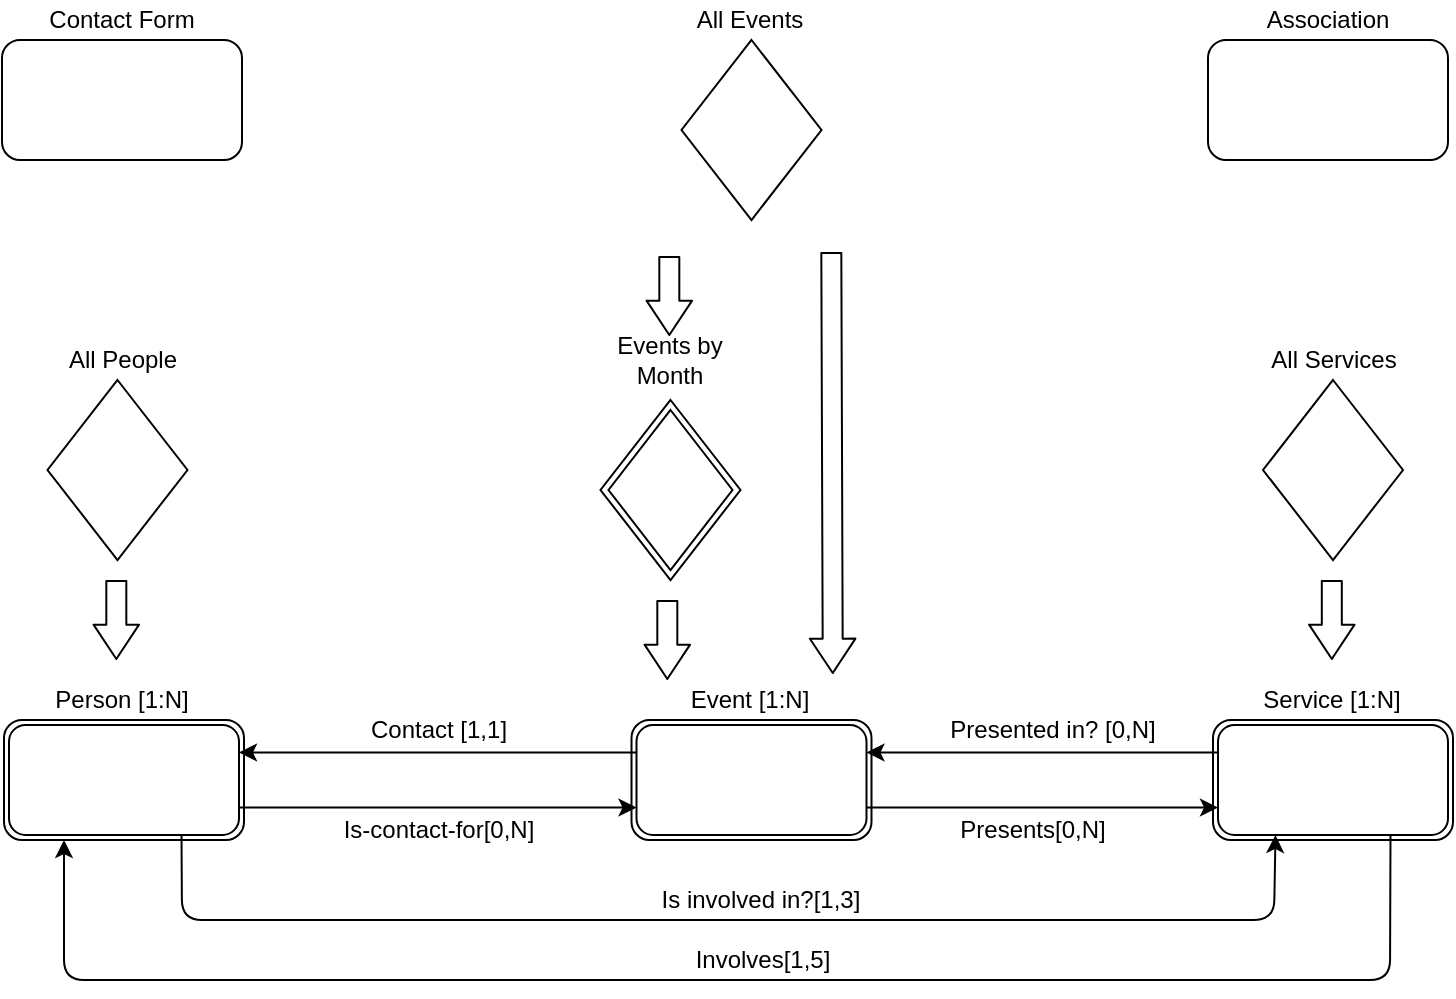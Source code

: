 <mxfile version="12.9.8" type="device"><diagram id="wtd1hUTdyIHgtt55fArs" name="Page-1"><mxGraphModel dx="782" dy="388" grid="1" gridSize="10" guides="1" tooltips="1" connect="1" arrows="1" fold="1" page="1" pageScale="1" pageWidth="827" pageHeight="1169" math="0" shadow="0"><root><mxCell id="0"/><mxCell id="1" parent="0"/><mxCell id="c8HnftzfPna15MVByqmU-1" value="" style="rounded=1;whiteSpace=wrap;html=1;" parent="1" vertex="1"><mxGeometry x="40" y="40" width="120" height="60" as="geometry"/></mxCell><mxCell id="c8HnftzfPna15MVByqmU-2" value="Contact Form" style="text;html=1;strokeColor=none;fillColor=none;align=center;verticalAlign=middle;whiteSpace=wrap;rounded=0;" parent="1" vertex="1"><mxGeometry x="40" y="20" width="120" height="20" as="geometry"/></mxCell><mxCell id="c8HnftzfPna15MVByqmU-3" value="" style="rounded=1;whiteSpace=wrap;html=1;" parent="1" vertex="1"><mxGeometry x="643" y="40" width="120" height="60" as="geometry"/></mxCell><mxCell id="c8HnftzfPna15MVByqmU-4" value="Association" style="text;html=1;strokeColor=none;fillColor=none;align=center;verticalAlign=middle;whiteSpace=wrap;rounded=0;" parent="1" vertex="1"><mxGeometry x="643" y="20" width="120" height="20" as="geometry"/></mxCell><mxCell id="c8HnftzfPna15MVByqmU-5" value="" style="rhombus;whiteSpace=wrap;html=1;" parent="1" vertex="1"><mxGeometry x="670.5" y="210" width="70" height="90" as="geometry"/></mxCell><mxCell id="c8HnftzfPna15MVByqmU-6" value="All Services" style="text;html=1;strokeColor=none;fillColor=none;align=center;verticalAlign=middle;whiteSpace=wrap;rounded=0;" parent="1" vertex="1"><mxGeometry x="670.5" y="190" width="70" height="20" as="geometry"/></mxCell><mxCell id="c8HnftzfPna15MVByqmU-7" value="" style="rhombus;whiteSpace=wrap;html=1;" parent="1" vertex="1"><mxGeometry x="62.75" y="210" width="70" height="90" as="geometry"/></mxCell><mxCell id="c8HnftzfPna15MVByqmU-8" value="All People" style="text;html=1;strokeColor=none;fillColor=none;align=center;verticalAlign=middle;whiteSpace=wrap;rounded=0;" parent="1" vertex="1"><mxGeometry x="62.75" y="190" width="74.5" height="20" as="geometry"/></mxCell><mxCell id="c8HnftzfPna15MVByqmU-9" value="" style="rhombus;whiteSpace=wrap;html=1;" parent="1" vertex="1"><mxGeometry x="379.75" y="40" width="70" height="90" as="geometry"/></mxCell><mxCell id="c8HnftzfPna15MVByqmU-10" value="All Events" style="text;html=1;strokeColor=none;fillColor=none;align=center;verticalAlign=middle;whiteSpace=wrap;rounded=0;" parent="1" vertex="1"><mxGeometry x="373.75" y="20" width="80" height="20" as="geometry"/></mxCell><mxCell id="c8HnftzfPna15MVByqmU-20" value="" style="rounded=1;whiteSpace=wrap;html=1;" parent="1" vertex="1"><mxGeometry x="354.75" y="380" width="120" height="60" as="geometry"/></mxCell><mxCell id="c8HnftzfPna15MVByqmU-21" value="Event [1:N]" style="text;html=1;strokeColor=none;fillColor=none;align=center;verticalAlign=middle;whiteSpace=wrap;rounded=0;" parent="1" vertex="1"><mxGeometry x="353.75" y="360" width="120" height="20" as="geometry"/></mxCell><mxCell id="c8HnftzfPna15MVByqmU-25" value="" style="rounded=1;whiteSpace=wrap;html=1;" parent="1" vertex="1"><mxGeometry x="357.25" y="382.5" width="115" height="55" as="geometry"/></mxCell><mxCell id="c8HnftzfPna15MVByqmU-27" value="" style="shape=flexArrow;endArrow=classic;html=1;endWidth=11.765;endSize=5.388;entryX=0.847;entryY=-0.15;entryDx=0;entryDy=0;entryPerimeter=0;" parent="1" edge="1" target="c8HnftzfPna15MVByqmU-21"><mxGeometry width="50" height="50" relative="1" as="geometry"><mxPoint x="454.66" y="146" as="sourcePoint"/><mxPoint x="454.66" y="186" as="targetPoint"/></mxGeometry></mxCell><mxCell id="c8HnftzfPna15MVByqmU-36" value="Contact [1,1]" style="text;html=1;align=center;verticalAlign=middle;resizable=0;points=[];autosize=1;" parent="1" vertex="1"><mxGeometry x="217.75" y="375" width="80" height="20" as="geometry"/></mxCell><mxCell id="c8HnftzfPna15MVByqmU-37" value="" style="rounded=1;whiteSpace=wrap;html=1;" parent="1" vertex="1"><mxGeometry x="41" y="380" width="120" height="60" as="geometry"/></mxCell><mxCell id="c8HnftzfPna15MVByqmU-38" value="Person [1:N]" style="text;html=1;strokeColor=none;fillColor=none;align=center;verticalAlign=middle;whiteSpace=wrap;rounded=0;" parent="1" vertex="1"><mxGeometry x="40" y="360" width="120" height="20" as="geometry"/></mxCell><mxCell id="c8HnftzfPna15MVByqmU-39" value="" style="rounded=1;whiteSpace=wrap;html=1;" parent="1" vertex="1"><mxGeometry x="43.5" y="382.5" width="115" height="55" as="geometry"/></mxCell><mxCell id="c8HnftzfPna15MVByqmU-44" value="" style="endArrow=classic;html=1;exitX=0;exitY=0.25;exitDx=0;exitDy=0;entryX=1;entryY=0.25;entryDx=0;entryDy=0;" parent="1" source="c8HnftzfPna15MVByqmU-25" target="c8HnftzfPna15MVByqmU-39" edge="1"><mxGeometry width="50" height="50" relative="1" as="geometry"><mxPoint x="-2.25" y="280" as="sourcePoint"/><mxPoint x="47.75" y="230" as="targetPoint"/></mxGeometry></mxCell><mxCell id="c8HnftzfPna15MVByqmU-46" value="" style="endArrow=classic;html=1;exitX=1;exitY=0.75;exitDx=0;exitDy=0;entryX=0;entryY=0.75;entryDx=0;entryDy=0;" parent="1" source="c8HnftzfPna15MVByqmU-39" target="c8HnftzfPna15MVByqmU-25" edge="1"><mxGeometry width="50" height="50" relative="1" as="geometry"><mxPoint x="367.25" y="406.25" as="sourcePoint"/><mxPoint x="171" y="405" as="targetPoint"/></mxGeometry></mxCell><mxCell id="c8HnftzfPna15MVByqmU-47" value="Is-contact-for[0,N]" style="text;html=1;align=center;verticalAlign=middle;resizable=0;points=[];autosize=1;" parent="1" vertex="1"><mxGeometry x="202.75" y="425" width="110" height="20" as="geometry"/></mxCell><mxCell id="c8HnftzfPna15MVByqmU-48" value="" style="rounded=1;whiteSpace=wrap;html=1;" parent="1" vertex="1"><mxGeometry x="645.5" y="380" width="120" height="60" as="geometry"/></mxCell><mxCell id="c8HnftzfPna15MVByqmU-49" value="Service [1:N]" style="text;html=1;strokeColor=none;fillColor=none;align=center;verticalAlign=middle;whiteSpace=wrap;rounded=0;" parent="1" vertex="1"><mxGeometry x="644.5" y="360" width="120" height="20" as="geometry"/></mxCell><mxCell id="c8HnftzfPna15MVByqmU-50" value="" style="rounded=1;whiteSpace=wrap;html=1;" parent="1" vertex="1"><mxGeometry x="648" y="382.5" width="115" height="55" as="geometry"/></mxCell><mxCell id="c8HnftzfPna15MVByqmU-51" value="" style="endArrow=classic;html=1;exitX=1;exitY=0.75;exitDx=0;exitDy=0;entryX=0;entryY=0.75;entryDx=0;entryDy=0;" parent="1" source="c8HnftzfPna15MVByqmU-25" target="c8HnftzfPna15MVByqmU-50" edge="1"><mxGeometry width="50" height="50" relative="1" as="geometry"><mxPoint x="490" y="425" as="sourcePoint"/><mxPoint x="640" y="425" as="targetPoint"/></mxGeometry></mxCell><mxCell id="c8HnftzfPna15MVByqmU-53" value="Presents[0,N]" style="text;html=1;align=center;verticalAlign=middle;resizable=0;points=[];autosize=1;" parent="1" vertex="1"><mxGeometry x="510" y="425" width="90" height="20" as="geometry"/></mxCell><mxCell id="c8HnftzfPna15MVByqmU-54" value="" style="endArrow=classic;html=1;exitX=0;exitY=0.25;exitDx=0;exitDy=0;entryX=1;entryY=0.25;entryDx=0;entryDy=0;" parent="1" source="c8HnftzfPna15MVByqmU-50" target="c8HnftzfPna15MVByqmU-25" edge="1"><mxGeometry width="50" height="50" relative="1" as="geometry"><mxPoint x="367.25" y="406.25" as="sourcePoint"/><mxPoint x="510" y="370" as="targetPoint"/></mxGeometry></mxCell><mxCell id="c8HnftzfPna15MVByqmU-56" value="Presented in? [0,N]" style="text;html=1;align=center;verticalAlign=middle;resizable=0;points=[];autosize=1;" parent="1" vertex="1"><mxGeometry x="505" y="375" width="120" height="20" as="geometry"/></mxCell><mxCell id="c8HnftzfPna15MVByqmU-57" value="" style="shape=flexArrow;endArrow=classic;html=1;endWidth=11.765;endSize=5.388;" parent="1" edge="1"><mxGeometry width="50" height="50" relative="1" as="geometry"><mxPoint x="704.91" y="310.0" as="sourcePoint"/><mxPoint x="704.91" y="350.0" as="targetPoint"/></mxGeometry></mxCell><mxCell id="c8HnftzfPna15MVByqmU-58" value="" style="shape=flexArrow;endArrow=classic;html=1;endWidth=11.765;endSize=5.388;" parent="1" edge="1"><mxGeometry width="50" height="50" relative="1" as="geometry"><mxPoint x="97.16" y="310.0" as="sourcePoint"/><mxPoint x="97.16" y="350.0" as="targetPoint"/></mxGeometry></mxCell><mxCell id="c8HnftzfPna15MVByqmU-59" value="" style="endArrow=classic;html=1;exitX=0.75;exitY=1;exitDx=0;exitDy=0;entryX=0.25;entryY=1;entryDx=0;entryDy=0;" parent="1" source="c8HnftzfPna15MVByqmU-39" target="c8HnftzfPna15MVByqmU-50" edge="1"><mxGeometry width="50" height="50" relative="1" as="geometry"><mxPoint x="101" y="480" as="sourcePoint"/><mxPoint x="690" y="450" as="targetPoint"/><Array as="points"><mxPoint x="130" y="480"/><mxPoint x="676" y="480"/></Array></mxGeometry></mxCell><mxCell id="c8HnftzfPna15MVByqmU-60" value="Is involved in?[1,3]" style="text;html=1;align=center;verticalAlign=middle;resizable=0;points=[];autosize=1;" parent="1" vertex="1"><mxGeometry x="363.75" y="460" width="110" height="20" as="geometry"/></mxCell><mxCell id="c8HnftzfPna15MVByqmU-61" value="" style="endArrow=classic;html=1;entryX=0.25;entryY=1;entryDx=0;entryDy=0;exitX=0.75;exitY=1;exitDx=0;exitDy=0;" parent="1" source="c8HnftzfPna15MVByqmU-50" target="c8HnftzfPna15MVByqmU-37" edge="1"><mxGeometry width="50" height="50" relative="1" as="geometry"><mxPoint x="139.75" y="447.5" as="sourcePoint"/><mxPoint x="685.5" y="450" as="targetPoint"/><Array as="points"><mxPoint x="734" y="510"/><mxPoint x="71" y="510"/></Array></mxGeometry></mxCell><mxCell id="c8HnftzfPna15MVByqmU-62" value="Involves[1,5]" style="text;html=1;align=center;verticalAlign=middle;resizable=0;points=[];autosize=1;" parent="1" vertex="1"><mxGeometry x="379.75" y="490" width="80" height="20" as="geometry"/></mxCell><mxCell id="GrMAWRNen7jyONJLVM6f-2" value="" style="rhombus;whiteSpace=wrap;html=1;" vertex="1" parent="1"><mxGeometry x="339.25" y="220" width="70" height="90" as="geometry"/></mxCell><mxCell id="GrMAWRNen7jyONJLVM6f-3" value="" style="rhombus;whiteSpace=wrap;html=1;" vertex="1" parent="1"><mxGeometry x="343.25" y="225" width="62" height="80" as="geometry"/></mxCell><mxCell id="GrMAWRNen7jyONJLVM6f-4" value="Events by Month" style="text;html=1;strokeColor=none;fillColor=none;align=center;verticalAlign=middle;whiteSpace=wrap;rounded=0;" vertex="1" parent="1"><mxGeometry x="334.25" y="190" width="80" height="20" as="geometry"/></mxCell><mxCell id="GrMAWRNen7jyONJLVM6f-5" value="" style="shape=flexArrow;endArrow=classic;html=1;endWidth=11.765;endSize=5.388;" edge="1" parent="1"><mxGeometry width="50" height="50" relative="1" as="geometry"><mxPoint x="373.66" y="148" as="sourcePoint"/><mxPoint x="373.66" y="188" as="targetPoint"/></mxGeometry></mxCell><mxCell id="GrMAWRNen7jyONJLVM6f-6" value="" style="shape=flexArrow;endArrow=classic;html=1;endWidth=11.765;endSize=5.388;" edge="1" parent="1"><mxGeometry width="50" height="50" relative="1" as="geometry"><mxPoint x="372.66" y="320.0" as="sourcePoint"/><mxPoint x="372.66" y="360.0" as="targetPoint"/></mxGeometry></mxCell></root></mxGraphModel></diagram></mxfile>